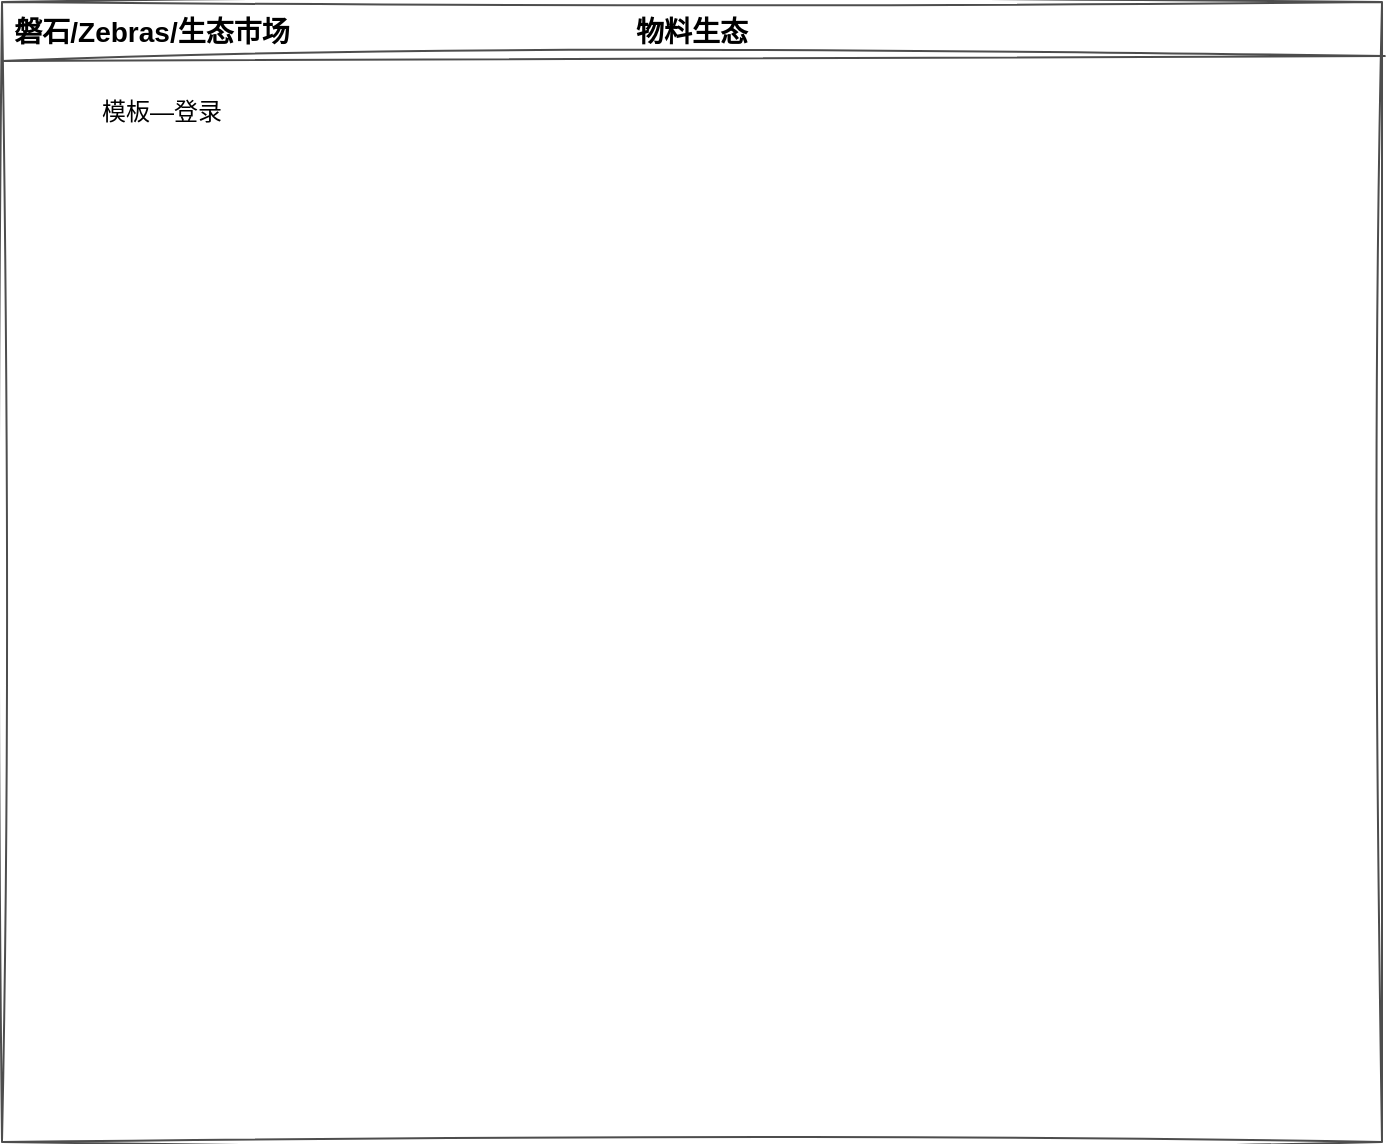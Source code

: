 <mxfile version="23.1.5" type="github">
  <diagram name="第 1 页" id="749QKUUTfWpg7_d-YfUb">
    <mxGraphModel dx="1259" dy="702" grid="1" gridSize="10" guides="1" tooltips="1" connect="1" arrows="1" fold="1" page="1" pageScale="1" pageWidth="827" pageHeight="1169" math="0" shadow="0">
      <root>
        <mxCell id="0" />
        <mxCell id="1" parent="0" />
        <mxCell id="M-LmZH26AxWcThGKMuOI-1" value="" style="rounded=0;whiteSpace=wrap;html=1;fillColor=none;strokeColor=#4D4D4D;shadow=0;sketch=1;curveFitting=1;jiggle=2;" vertex="1" parent="1">
          <mxGeometry x="60" y="140" width="690" height="570" as="geometry" />
        </mxCell>
        <mxCell id="M-LmZH26AxWcThGKMuOI-3" value="物料生态" style="text;html=1;align=center;verticalAlign=middle;whiteSpace=wrap;rounded=0;fontSize=14;fontStyle=1;shadow=0;sketch=1;curveFitting=1;jiggle=2;" vertex="1" parent="1">
          <mxGeometry x="375" y="140" width="60" height="30" as="geometry" />
        </mxCell>
        <mxCell id="M-LmZH26AxWcThGKMuOI-4" value="磐石/Zebras/生态市场" style="text;html=1;align=center;verticalAlign=middle;whiteSpace=wrap;rounded=0;fontSize=14;fontStyle=1;shadow=0;sketch=1;curveFitting=1;jiggle=2;" vertex="1" parent="1">
          <mxGeometry x="60" y="140" width="150" height="30" as="geometry" />
        </mxCell>
        <mxCell id="M-LmZH26AxWcThGKMuOI-19" value="" style="endArrow=none;html=1;rounded=0;entryX=1.002;entryY=0.034;entryDx=0;entryDy=0;entryPerimeter=0;exitX=0;exitY=0.75;exitDx=0;exitDy=0;strokeColor=#4D4D4D;shadow=0;sketch=1;curveFitting=1;jiggle=2;" edge="1" parent="1">
          <mxGeometry width="50" height="50" relative="1" as="geometry">
            <mxPoint x="60" y="169.5" as="sourcePoint" />
            <mxPoint x="751.38" y="167.06" as="targetPoint" />
          </mxGeometry>
        </mxCell>
        <mxCell id="M-LmZH26AxWcThGKMuOI-93" value="模板—登录" style="text;html=1;align=center;verticalAlign=middle;whiteSpace=wrap;rounded=0;" vertex="1" parent="1">
          <mxGeometry x="70" y="180" width="140" height="30" as="geometry" />
        </mxCell>
      </root>
    </mxGraphModel>
  </diagram>
</mxfile>
